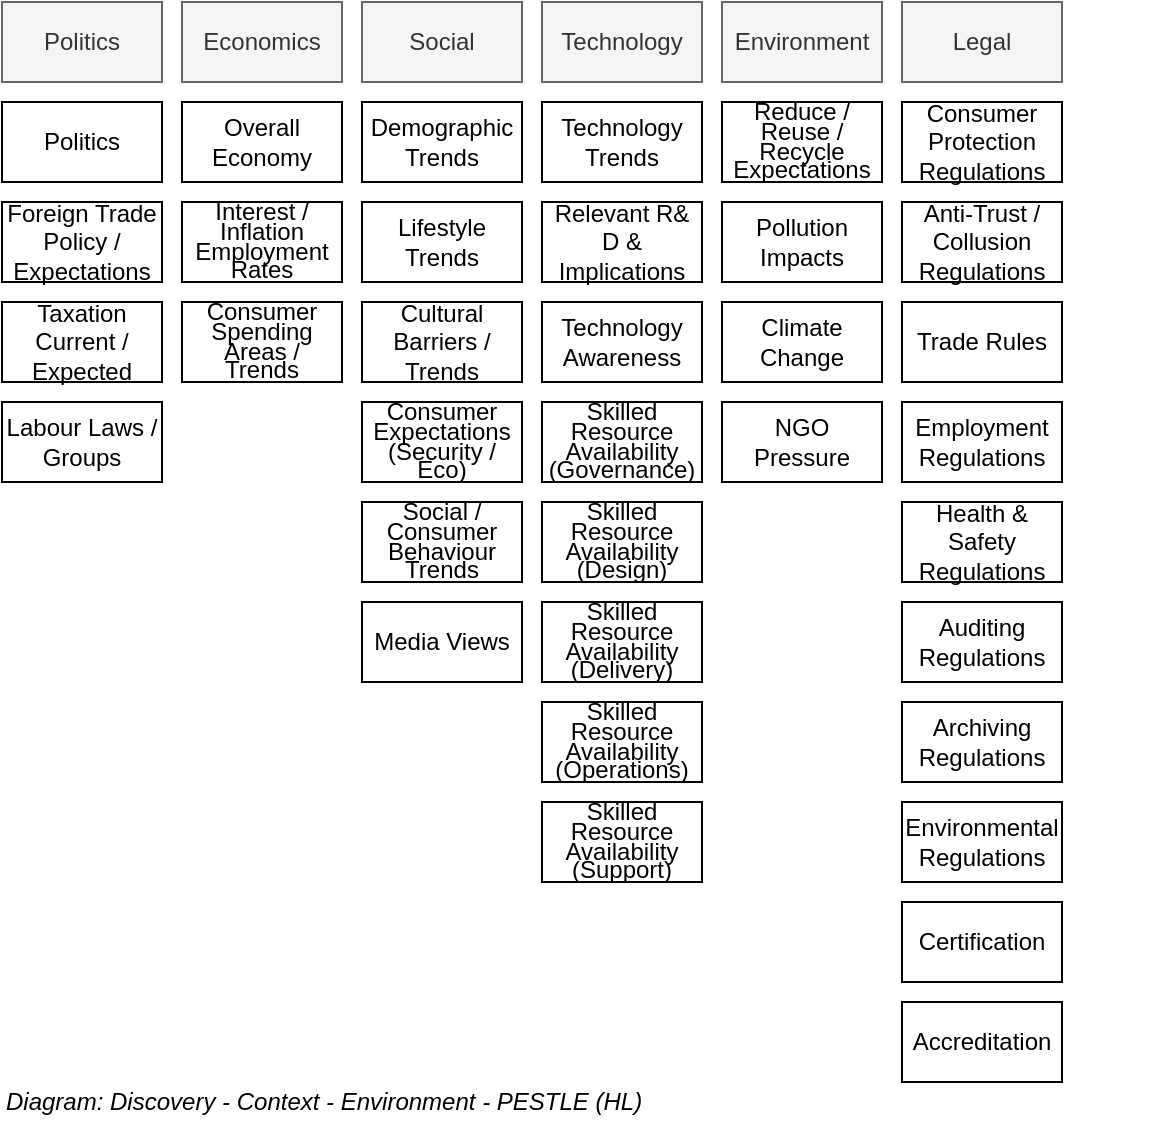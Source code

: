 <mxfile version="18.0.2" type="google"><diagram id="Fg9Qiid01uRRekRwnrbm" name="Analysis/Pestel"><mxGraphModel grid="1" page="1" gridSize="10" guides="1" tooltips="1" connect="1" arrows="1" fold="1" pageScale="1" pageWidth="827" pageHeight="1169" math="0" shadow="0"><root><mxCell id="yA_HjSTS2FD62ldoswGR-0"/><mxCell id="yA_HjSTS2FD62ldoswGR-1" parent="yA_HjSTS2FD62ldoswGR-0"/><mxCell id="qVxD7d0VSGIqFgzp6u4F-3" value="Title" style="" parent="yA_HjSTS2FD62ldoswGR-0"/><mxCell id="pFpCrWgwv9chDDbcl230-7" value="&lt;i&gt;Diagram: Discovery - Context - Environment - PESTLE (HL)&lt;/i&gt;" style="text;html=1;strokeColor=none;fillColor=none;align=left;verticalAlign=middle;whiteSpace=wrap;rounded=0;fontSize=12;" vertex="1" parent="qVxD7d0VSGIqFgzp6u4F-3"><mxGeometry x="120" y="660" width="580" height="20" as="geometry"/></mxCell><mxCell id="tXzllB5c6vL114wJpv8F-0" value="PESTEL" style="" parent="yA_HjSTS2FD62ldoswGR-0"/><mxCell id="tXzllB5c6vL114wJpv8F-2" value="Boxes &amp; Lines" style="" parent="yA_HjSTS2FD62ldoswGR-0"/><mxCell id="tXzllB5c6vL114wJpv8F-3" value="Overall Economy" style="rounded=0;whiteSpace=wrap;html=1;shadow=0;glass=0;comic=0;strokeColor=default;fillColor=#ffffff;fontSize=12;align=center;" vertex="1" parent="tXzllB5c6vL114wJpv8F-2"><mxGeometry x="210" y="170" width="80" height="40" as="geometry"/></mxCell><mxCell id="tXzllB5c6vL114wJpv8F-4" value="Politics" style="rounded=0;whiteSpace=wrap;html=1;shadow=0;glass=0;comic=0;strokeColor=default;fillColor=#ffffff;fontSize=12;align=center;" vertex="1" parent="tXzllB5c6vL114wJpv8F-2"><mxGeometry x="120" y="170" width="80" height="40" as="geometry"/></mxCell><mxCell id="tXzllB5c6vL114wJpv8F-5" value="Demographic Trends" style="rounded=0;whiteSpace=wrap;html=1;shadow=0;glass=0;comic=0;strokeColor=default;fillColor=#ffffff;fontSize=12;align=center;" vertex="1" parent="tXzllB5c6vL114wJpv8F-2"><mxGeometry x="300" y="170" width="80" height="40" as="geometry"/></mxCell><mxCell id="tXzllB5c6vL114wJpv8F-6" value="Technology Trends" style="rounded=0;whiteSpace=wrap;html=1;shadow=0;glass=0;comic=0;strokeColor=default;fillColor=#ffffff;fontSize=12;align=center;" vertex="1" parent="tXzllB5c6vL114wJpv8F-2"><mxGeometry x="390" y="170" width="80" height="40" as="geometry"/></mxCell><mxCell id="tXzllB5c6vL114wJpv8F-7" value="&lt;p style=&quot;line-height: 0.8;&quot;&gt;Interest / Inflation&lt;br style=&quot;font-size: 12px;&quot;&gt;Employment Rates&lt;/p&gt;" style="rounded=0;whiteSpace=wrap;html=1;shadow=0;glass=0;comic=0;strokeColor=default;fillColor=#ffffff;fontSize=12;align=center;" vertex="1" parent="tXzllB5c6vL114wJpv8F-2"><mxGeometry x="210" y="220" width="80" height="40" as="geometry"/></mxCell><mxCell id="tXzllB5c6vL114wJpv8F-8" value="Lifestyle Trends" style="rounded=0;whiteSpace=wrap;html=1;shadow=0;glass=0;comic=0;strokeColor=default;fillColor=#ffffff;fontSize=12;align=center;" vertex="1" parent="tXzllB5c6vL114wJpv8F-2"><mxGeometry x="300" y="220" width="80" height="40" as="geometry"/></mxCell><mxCell id="tXzllB5c6vL114wJpv8F-9" value="Pollution Impacts" style="rounded=0;whiteSpace=wrap;html=1;shadow=0;glass=0;comic=0;strokeColor=default;fillColor=#ffffff;fontSize=12;align=center;" vertex="1" parent="tXzllB5c6vL114wJpv8F-2"><mxGeometry x="480" y="220" width="80" height="40" as="geometry"/></mxCell><mxCell id="tXzllB5c6vL114wJpv8F-10" value="Climate Change" style="rounded=0;whiteSpace=wrap;html=1;shadow=0;glass=0;comic=0;strokeColor=default;fillColor=#ffffff;fontSize=12;align=center;" vertex="1" parent="tXzllB5c6vL114wJpv8F-2"><mxGeometry x="480" y="270" width="80" height="40" as="geometry"/></mxCell><mxCell id="tXzllB5c6vL114wJpv8F-11" value="NGO Pressure" style="rounded=0;whiteSpace=wrap;html=1;shadow=0;glass=0;comic=0;strokeColor=default;fillColor=#ffffff;fontSize=12;align=center;" vertex="1" parent="tXzllB5c6vL114wJpv8F-2"><mxGeometry x="480" y="320" width="80" height="40" as="geometry"/></mxCell><mxCell id="tXzllB5c6vL114wJpv8F-12" value="Trade Rules" style="rounded=0;whiteSpace=wrap;html=1;shadow=0;glass=0;comic=0;strokeColor=default;fillColor=#ffffff;fontSize=12;align=center;" vertex="1" parent="tXzllB5c6vL114wJpv8F-2"><mxGeometry x="570" y="270" width="80" height="40" as="geometry"/></mxCell><mxCell id="tXzllB5c6vL114wJpv8F-13" value="Anti-Trust / Collusion Regulations" style="rounded=0;whiteSpace=wrap;html=1;shadow=0;glass=0;comic=0;strokeColor=default;fillColor=#ffffff;fontSize=12;align=center;" vertex="1" parent="tXzllB5c6vL114wJpv8F-2"><mxGeometry x="570" y="220" width="80" height="40" as="geometry"/></mxCell><mxCell id="tXzllB5c6vL114wJpv8F-15" value="Consumer Protection Regulations" style="rounded=0;whiteSpace=wrap;html=1;shadow=0;glass=0;comic=0;strokeColor=default;fillColor=#ffffff;fontSize=12;align=center;" vertex="1" parent="tXzllB5c6vL114wJpv8F-2"><mxGeometry x="570" y="170" width="80" height="40" as="geometry"/></mxCell><mxCell id="tXzllB5c6vL114wJpv8F-16" value="Employment Regulations" style="rounded=0;whiteSpace=wrap;html=1;shadow=0;glass=0;comic=0;strokeColor=default;fillColor=#ffffff;fontSize=12;align=center;" vertex="1" parent="tXzllB5c6vL114wJpv8F-2"><mxGeometry x="570" y="320" width="80" height="40" as="geometry"/></mxCell><mxCell id="tXzllB5c6vL114wJpv8F-17" value="Health &amp;amp; Safety Regulations" style="rounded=0;whiteSpace=wrap;html=1;shadow=0;glass=0;comic=0;strokeColor=default;fillColor=#ffffff;fontSize=12;align=center;" vertex="1" parent="tXzllB5c6vL114wJpv8F-2"><mxGeometry x="570" y="370" width="80" height="40" as="geometry"/></mxCell><mxCell id="tXzllB5c6vL114wJpv8F-18" value="Auditing Regulations" style="rounded=0;whiteSpace=wrap;html=1;shadow=0;glass=0;comic=0;strokeColor=default;fillColor=#ffffff;fontSize=12;align=center;" vertex="1" parent="tXzllB5c6vL114wJpv8F-2"><mxGeometry x="570" y="420" width="80" height="40" as="geometry"/></mxCell><mxCell id="tXzllB5c6vL114wJpv8F-19" value="&lt;p style=&quot;line-height: 0.8;&quot;&gt;Skilled Resource Availability (Delivery)&lt;/p&gt;" style="rounded=0;whiteSpace=wrap;html=1;shadow=0;glass=0;comic=0;strokeColor=default;fillColor=#ffffff;fontSize=12;align=center;" vertex="1" parent="tXzllB5c6vL114wJpv8F-2"><mxGeometry x="390" y="420" width="80" height="40" as="geometry"/></mxCell><mxCell id="tXzllB5c6vL114wJpv8F-20" value="&lt;p style=&quot;line-height: 0.8;&quot;&gt;Skilled Resource Availability (Design)&lt;/p&gt;" style="rounded=0;whiteSpace=wrap;html=1;shadow=0;glass=0;comic=0;strokeColor=default;fillColor=#ffffff;fontSize=12;align=center;" vertex="1" parent="tXzllB5c6vL114wJpv8F-2"><mxGeometry x="390" y="370" width="80" height="40" as="geometry"/></mxCell><mxCell id="tXzllB5c6vL114wJpv8F-21" value="&lt;p style=&quot;line-height: 0.8;&quot;&gt;Skilled Resource Availability (Governance)&lt;/p&gt;" style="rounded=0;whiteSpace=wrap;html=1;shadow=0;glass=0;comic=0;strokeColor=default;fillColor=#ffffff;fontSize=12;align=center;" vertex="1" parent="tXzllB5c6vL114wJpv8F-2"><mxGeometry x="390" y="320" width="80" height="40" as="geometry"/></mxCell><mxCell id="tXzllB5c6vL114wJpv8F-22" value="Technology Awareness" style="rounded=0;whiteSpace=wrap;html=1;shadow=0;glass=0;comic=0;strokeColor=default;fillColor=#ffffff;fontSize=12;align=center;" vertex="1" parent="tXzllB5c6vL114wJpv8F-2"><mxGeometry x="390" y="270" width="80" height="40" as="geometry"/></mxCell><mxCell id="tXzllB5c6vL114wJpv8F-23" value="Relevant R&amp;amp; D &amp;amp; Implications" style="rounded=0;whiteSpace=wrap;html=1;shadow=0;glass=0;comic=0;strokeColor=default;fillColor=#ffffff;fontSize=12;align=center;" vertex="1" parent="tXzllB5c6vL114wJpv8F-2"><mxGeometry x="390" y="220" width="80" height="40" as="geometry"/></mxCell><mxCell id="tXzllB5c6vL114wJpv8F-24" value="Media Views" style="rounded=0;whiteSpace=wrap;html=1;shadow=0;glass=0;comic=0;strokeColor=default;fillColor=#ffffff;fontSize=12;align=center;" vertex="1" parent="tXzllB5c6vL114wJpv8F-2"><mxGeometry x="300" y="420" width="80" height="40" as="geometry"/></mxCell><mxCell id="tXzllB5c6vL114wJpv8F-27" value="Labour Laws / Groups" style="rounded=0;whiteSpace=wrap;html=1;shadow=0;glass=0;comic=0;strokeColor=default;fillColor=#ffffff;fontSize=12;align=center;" vertex="1" parent="tXzllB5c6vL114wJpv8F-2"><mxGeometry x="120" y="320" width="80" height="40" as="geometry"/></mxCell><mxCell id="tXzllB5c6vL114wJpv8F-28" value="Taxation Current / Expected" style="rounded=0;whiteSpace=wrap;html=1;shadow=0;glass=0;comic=0;strokeColor=default;fillColor=#ffffff;fontSize=12;align=center;" vertex="1" parent="tXzllB5c6vL114wJpv8F-2"><mxGeometry x="120" y="270" width="80" height="40" as="geometry"/></mxCell><mxCell id="tXzllB5c6vL114wJpv8F-29" value="Foreign Trade Policy / Expectations" style="rounded=0;whiteSpace=wrap;html=1;shadow=0;glass=0;comic=0;strokeColor=default;fillColor=#ffffff;fontSize=12;align=center;" vertex="1" parent="tXzllB5c6vL114wJpv8F-2"><mxGeometry x="120" y="220" width="80" height="40" as="geometry"/></mxCell><mxCell id="tXzllB5c6vL114wJpv8F-30" value="&lt;p style=&quot;line-height: 0.8;&quot;&gt;Consumer Spending Areas / Trends&lt;/p&gt;" style="rounded=0;whiteSpace=wrap;html=1;shadow=0;glass=0;comic=0;strokeColor=default;fillColor=#ffffff;fontSize=12;align=center;" vertex="1" parent="tXzllB5c6vL114wJpv8F-2"><mxGeometry x="210" y="270" width="80" height="40" as="geometry"/></mxCell><mxCell id="tXzllB5c6vL114wJpv8F-31" value="Cultural Barriers / Trends" style="rounded=0;whiteSpace=wrap;html=1;shadow=0;glass=0;comic=0;strokeColor=default;fillColor=#ffffff;fontSize=12;align=center;" vertex="1" parent="tXzllB5c6vL114wJpv8F-2"><mxGeometry x="300" y="270" width="80" height="40" as="geometry"/></mxCell><mxCell id="tXzllB5c6vL114wJpv8F-32" value="&lt;p style=&quot;line-height: 0.8;&quot;&gt;Consumer Expectations (Security / Eco)&lt;/p&gt;" style="rounded=0;whiteSpace=wrap;html=1;shadow=0;glass=0;comic=0;strokeColor=default;fillColor=#ffffff;fontSize=12;align=center;" vertex="1" parent="tXzllB5c6vL114wJpv8F-2"><mxGeometry x="300" y="320" width="80" height="40" as="geometry"/></mxCell><mxCell id="tXzllB5c6vL114wJpv8F-33" value="&lt;p style=&quot;line-height: 0.8;&quot;&gt;Social / Consumer Behaviour Trends&lt;/p&gt;" style="rounded=0;whiteSpace=wrap;html=1;shadow=0;glass=0;comic=0;strokeColor=default;fillColor=#ffffff;fontSize=12;align=center;" vertex="1" parent="tXzllB5c6vL114wJpv8F-2"><mxGeometry x="300" y="370" width="80" height="40" as="geometry"/></mxCell><mxCell id="tXzllB5c6vL114wJpv8F-34" value="&lt;p style=&quot;line-height: 0.8;&quot;&gt;Reduce / Reuse / Recycle Expectations&lt;/p&gt;" style="rounded=0;whiteSpace=wrap;html=1;shadow=0;glass=0;comic=0;strokeColor=default;fillColor=#ffffff;fontSize=12;align=center;" vertex="1" parent="tXzllB5c6vL114wJpv8F-2"><mxGeometry x="480" y="170" width="80" height="40" as="geometry"/></mxCell><mxCell id="tXzllB5c6vL114wJpv8F-35" value="&lt;p style=&quot;line-height: 0.8;&quot;&gt;Skilled Resource Availability (Operations)&lt;/p&gt;" style="rounded=0;whiteSpace=wrap;html=1;shadow=0;glass=0;comic=0;strokeColor=default;fillColor=#ffffff;fontSize=12;align=center;" vertex="1" parent="tXzllB5c6vL114wJpv8F-2"><mxGeometry x="390" y="470" width="80" height="40" as="geometry"/></mxCell><mxCell id="tXzllB5c6vL114wJpv8F-36" value="&lt;p style=&quot;line-height: 0.8;&quot;&gt;Skilled Resource Availability (Support)&lt;/p&gt;" style="rounded=0;whiteSpace=wrap;html=1;shadow=0;glass=0;comic=0;strokeColor=default;fillColor=#ffffff;fontSize=12;align=center;" vertex="1" parent="tXzllB5c6vL114wJpv8F-2"><mxGeometry x="390" y="520" width="80" height="40" as="geometry"/></mxCell><mxCell id="tXzllB5c6vL114wJpv8F-38" value="Environmental Regulations" style="rounded=0;whiteSpace=wrap;html=1;shadow=0;glass=0;comic=0;strokeColor=default;fillColor=#ffffff;fontSize=12;align=center;" vertex="1" parent="tXzllB5c6vL114wJpv8F-2"><mxGeometry x="570" y="520" width="80" height="40" as="geometry"/></mxCell><mxCell id="tXzllB5c6vL114wJpv8F-39" value="Archiving Regulations" style="rounded=0;whiteSpace=wrap;html=1;shadow=0;glass=0;comic=0;strokeColor=default;fillColor=#ffffff;fontSize=12;align=center;" vertex="1" parent="tXzllB5c6vL114wJpv8F-2"><mxGeometry x="570" y="470" width="80" height="40" as="geometry"/></mxCell><mxCell id="tXzllB5c6vL114wJpv8F-40" value="Certification" style="rounded=0;whiteSpace=wrap;html=1;shadow=0;glass=0;comic=0;strokeColor=default;fillColor=#ffffff;fontSize=12;align=center;" vertex="1" parent="tXzllB5c6vL114wJpv8F-2"><mxGeometry x="570" y="570" width="80" height="40" as="geometry"/></mxCell><mxCell id="tXzllB5c6vL114wJpv8F-41" value="Accreditation" style="rounded=0;whiteSpace=wrap;html=1;shadow=0;glass=0;comic=0;strokeColor=default;fillColor=#ffffff;fontSize=12;align=center;" vertex="1" parent="tXzllB5c6vL114wJpv8F-2"><mxGeometry x="570" y="620" width="80" height="40" as="geometry"/></mxCell><mxCell id="pFpCrWgwv9chDDbcl230-0" value="Politics" style="rounded=0;whiteSpace=wrap;html=1;shadow=0;glass=0;comic=0;strokeColor=#666666;fillColor=#f5f5f5;fontSize=12;align=center;fontColor=#333333;" vertex="1" parent="tXzllB5c6vL114wJpv8F-2"><mxGeometry x="120" y="120" width="80" height="40" as="geometry"/></mxCell><mxCell id="pFpCrWgwv9chDDbcl230-1" value="Economics" style="rounded=0;whiteSpace=wrap;html=1;shadow=0;glass=0;comic=0;strokeColor=#666666;fillColor=#f5f5f5;fontSize=12;align=center;fontColor=#333333;" vertex="1" parent="tXzllB5c6vL114wJpv8F-2"><mxGeometry x="210" y="120" width="80" height="40" as="geometry"/></mxCell><mxCell id="pFpCrWgwv9chDDbcl230-2" value="Social" style="rounded=0;whiteSpace=wrap;html=1;shadow=0;glass=0;comic=0;strokeColor=#666666;fillColor=#f5f5f5;fontSize=12;align=center;fontColor=#333333;" vertex="1" parent="tXzllB5c6vL114wJpv8F-2"><mxGeometry x="300" y="120" width="80" height="40" as="geometry"/></mxCell><mxCell id="pFpCrWgwv9chDDbcl230-3" value="Technology" style="rounded=0;whiteSpace=wrap;html=1;shadow=0;glass=0;comic=0;strokeColor=#666666;fillColor=#f5f5f5;fontSize=12;align=center;fontColor=#333333;" vertex="1" parent="tXzllB5c6vL114wJpv8F-2"><mxGeometry x="390" y="120" width="80" height="40" as="geometry"/></mxCell><mxCell id="pFpCrWgwv9chDDbcl230-4" value="Environment" style="rounded=0;whiteSpace=wrap;html=1;shadow=0;glass=0;comic=0;strokeColor=#666666;fillColor=#f5f5f5;fontSize=12;align=center;fontColor=#333333;" vertex="1" parent="tXzllB5c6vL114wJpv8F-2"><mxGeometry x="480" y="120" width="80" height="40" as="geometry"/></mxCell><mxCell id="pFpCrWgwv9chDDbcl230-5" value="Legal" style="rounded=0;whiteSpace=wrap;html=1;shadow=0;glass=0;comic=0;strokeColor=#666666;fillColor=#f5f5f5;fontSize=12;align=center;fontColor=#333333;" vertex="1" parent="tXzllB5c6vL114wJpv8F-2"><mxGeometry x="570" y="120" width="80" height="40" as="geometry"/></mxCell></root></mxGraphModel></diagram></mxfile>